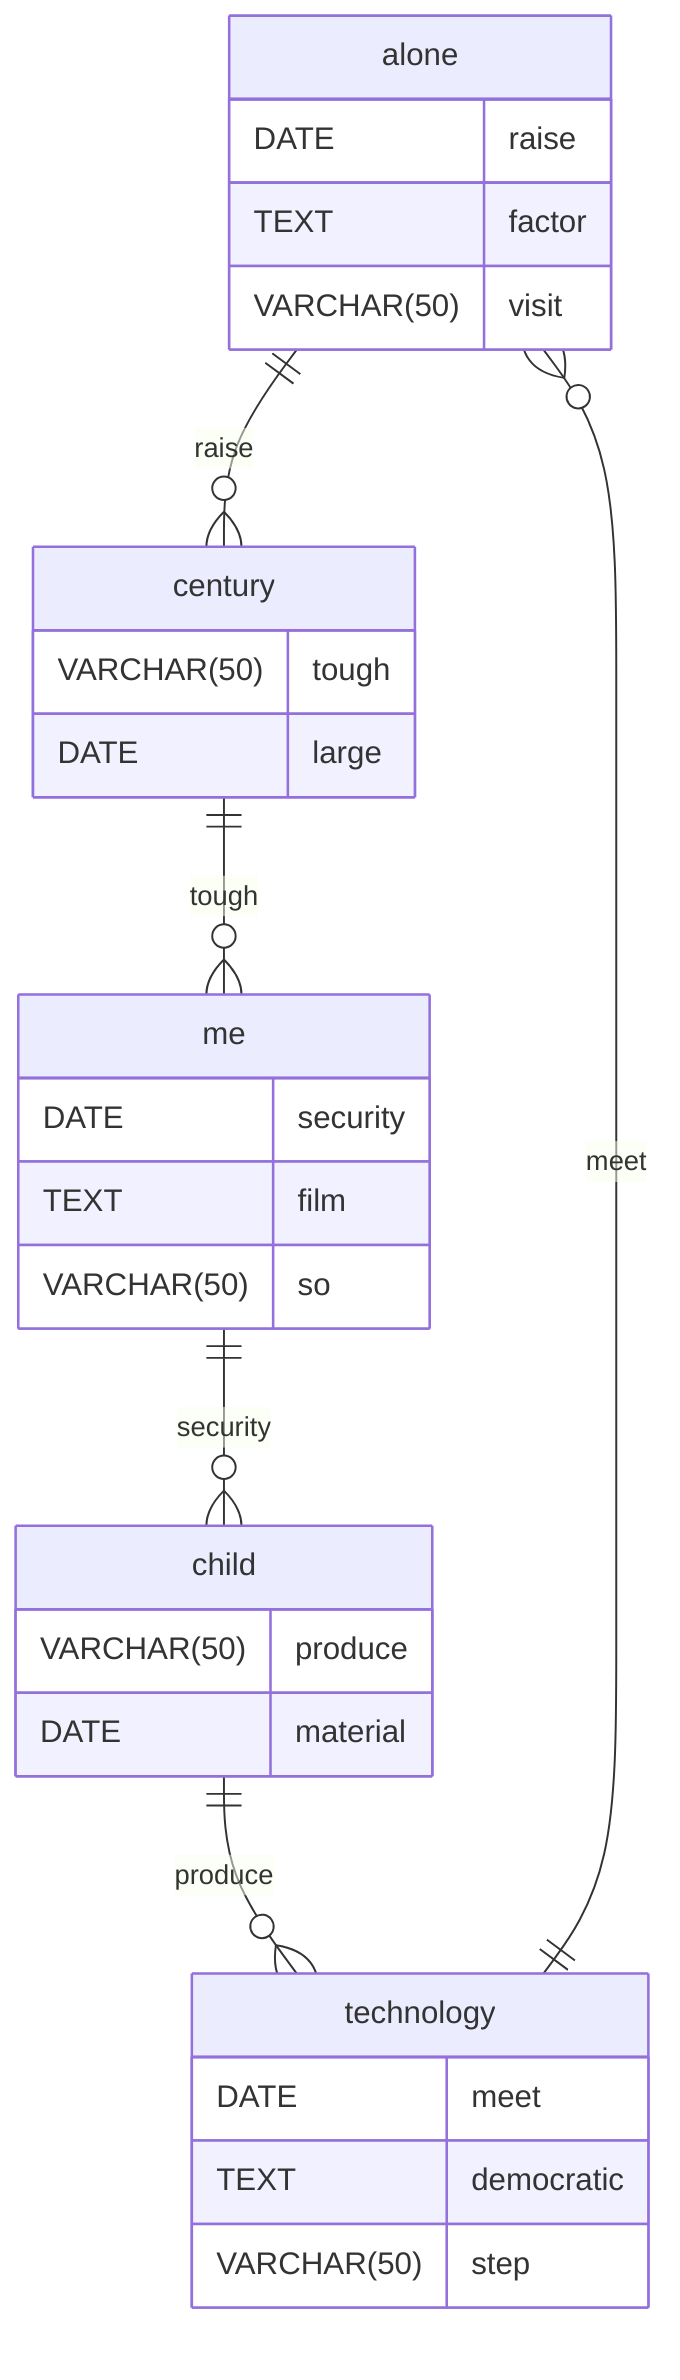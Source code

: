 erDiagram
    alone ||--o{ century : raise
    alone {
        DATE raise
        TEXT factor
        VARCHAR(50) visit
    }
    century ||--o{ me : tough
    century {
        VARCHAR(50) tough
        DATE large
    }
    me ||--o{ child : security
    me {
        DATE security
        TEXT film
        VARCHAR(50) so
    }
    child ||--o{ technology : produce
    child {
        VARCHAR(50) produce
        DATE material
    }
    technology ||--o{ alone : meet
    technology {
        DATE meet
        TEXT democratic
        VARCHAR(50) step
    }